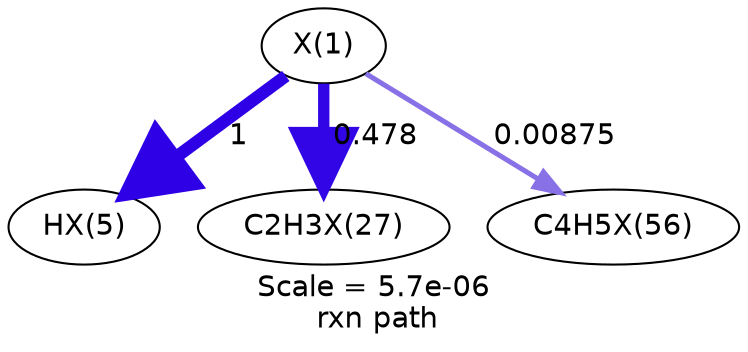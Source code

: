 digraph reaction_paths {
center=1;
s32 -> s33[fontname="Helvetica", style="setlinewidth(6)", arrowsize=3, color="0.7, 1.5, 0.9"
, label=" 1"];
s32 -> s34[fontname="Helvetica", style="setlinewidth(5.44)", arrowsize=2.72, color="0.7, 0.978, 0.9"
, label=" 0.478"];
s32 -> s43[fontname="Helvetica", style="setlinewidth(2.42)", arrowsize=1.21, color="0.7, 0.509, 0.9"
, label=" 0.00875"];
s32 [ fontname="Helvetica", label="X(1)"];
s33 [ fontname="Helvetica", label="HX(5)"];
s34 [ fontname="Helvetica", label="C2H3X(27)"];
s43 [ fontname="Helvetica", label="C4H5X(56)"];
 label = "Scale = 5.7e-06\l rxn path";
 fontname = "Helvetica";
}
